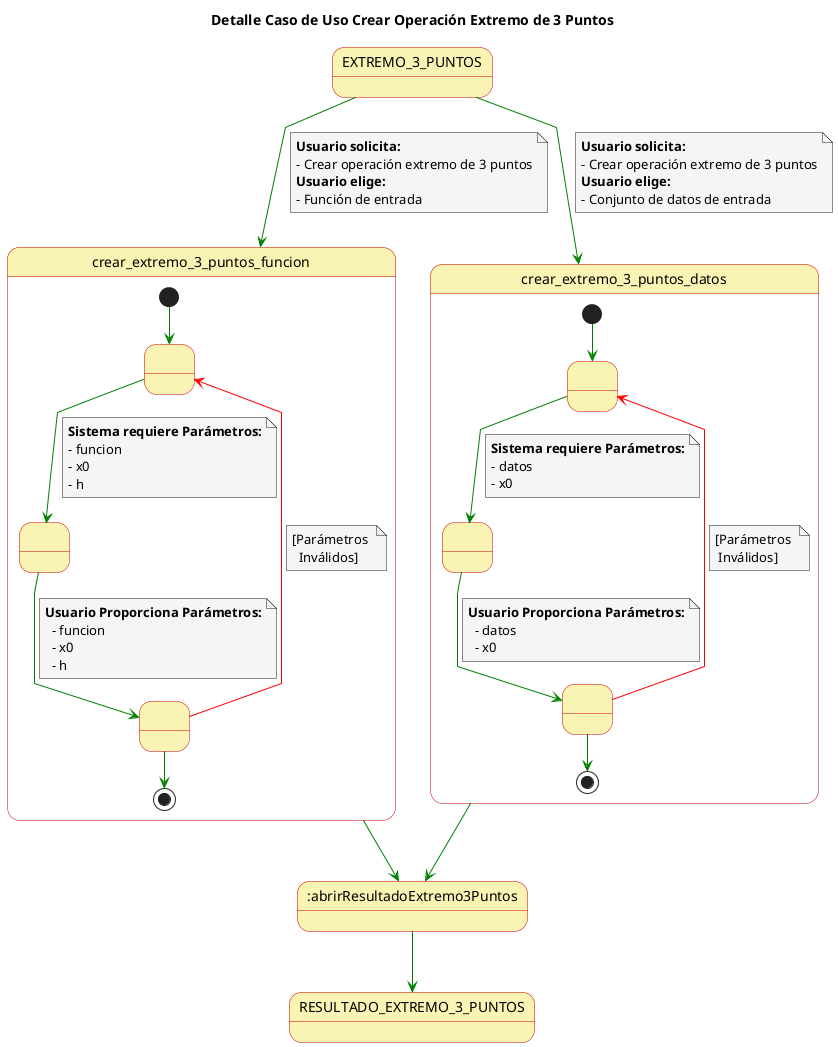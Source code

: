 @startuml

skinparam state {
  BackgroundColor #faf4b4
  BorderColor #c90000
}

skinparam note {
  BackgroundColor #f5f5f5
}

skinparam linetype polyline

title Detalle Caso de Uso Crear Operación Extremo de 3 Puntos


EXTREMO_3_PUNTOS -[#green]-> crear_extremo_3_puntos_funcion
note on link
  **Usuario solicita:**
  - Crear operación extremo de 3 puntos
  **Usuario elige:**
  - Función de entrada
end note
EXTREMO_3_PUNTOS -[#green]-> crear_extremo_3_puntos_datos
note on link
  **Usuario solicita:**
  - Crear operación extremo de 3 puntos
  **Usuario elige:**
  - Conjunto de datos de entrada
end note

state crear_extremo_3_puntos_funcion{
  state 1 as " "
  state 2 as " "
  state 3 as " "
  
  [*] -[#green]-> 1
  1 -[#green]-> 2
  note on link
      **Sistema requiere Parámetros:**
      - funcion
      - x0
      - h
  end note
  2 -[#green]-> 3
  note on link
    **Usuario Proporciona Parámetros:**
      - funcion
      - x0
      - h
  end note
  3 -[#red]-> 1
  note on link
    [Parámetros 
      Inválidos]
  end note
  3 -[#green]-> [*]

}

state crear_extremo_3_puntos_datos{
  state 4 as " "
  state 5 as " "
  state 6 as " "
  
  [*] -[#green]-> 4
  4 -[#green]-> 5
  note on link
      **Sistema requiere Parámetros:**
      - datos
      - x0
  end note
  5 -[#green]-> 6
  note on link
    **Usuario Proporciona Parámetros:**
      - datos
      - x0
  end note
  6 -[#red]-> 4
  note on link
    [Parámetros 
     Inválidos]
  end note
  6 -[#green]-> [*]

}


crear_extremo_3_puntos_funcion-[#green]-> :abrirResultadoExtremo3Puntos
crear_extremo_3_puntos_datos -[#green]-> :abrirResultadoExtremo3Puntos

:abrirResultadoExtremo3Puntos-[#green]-> RESULTADO_EXTREMO_3_PUNTOS

@enduml